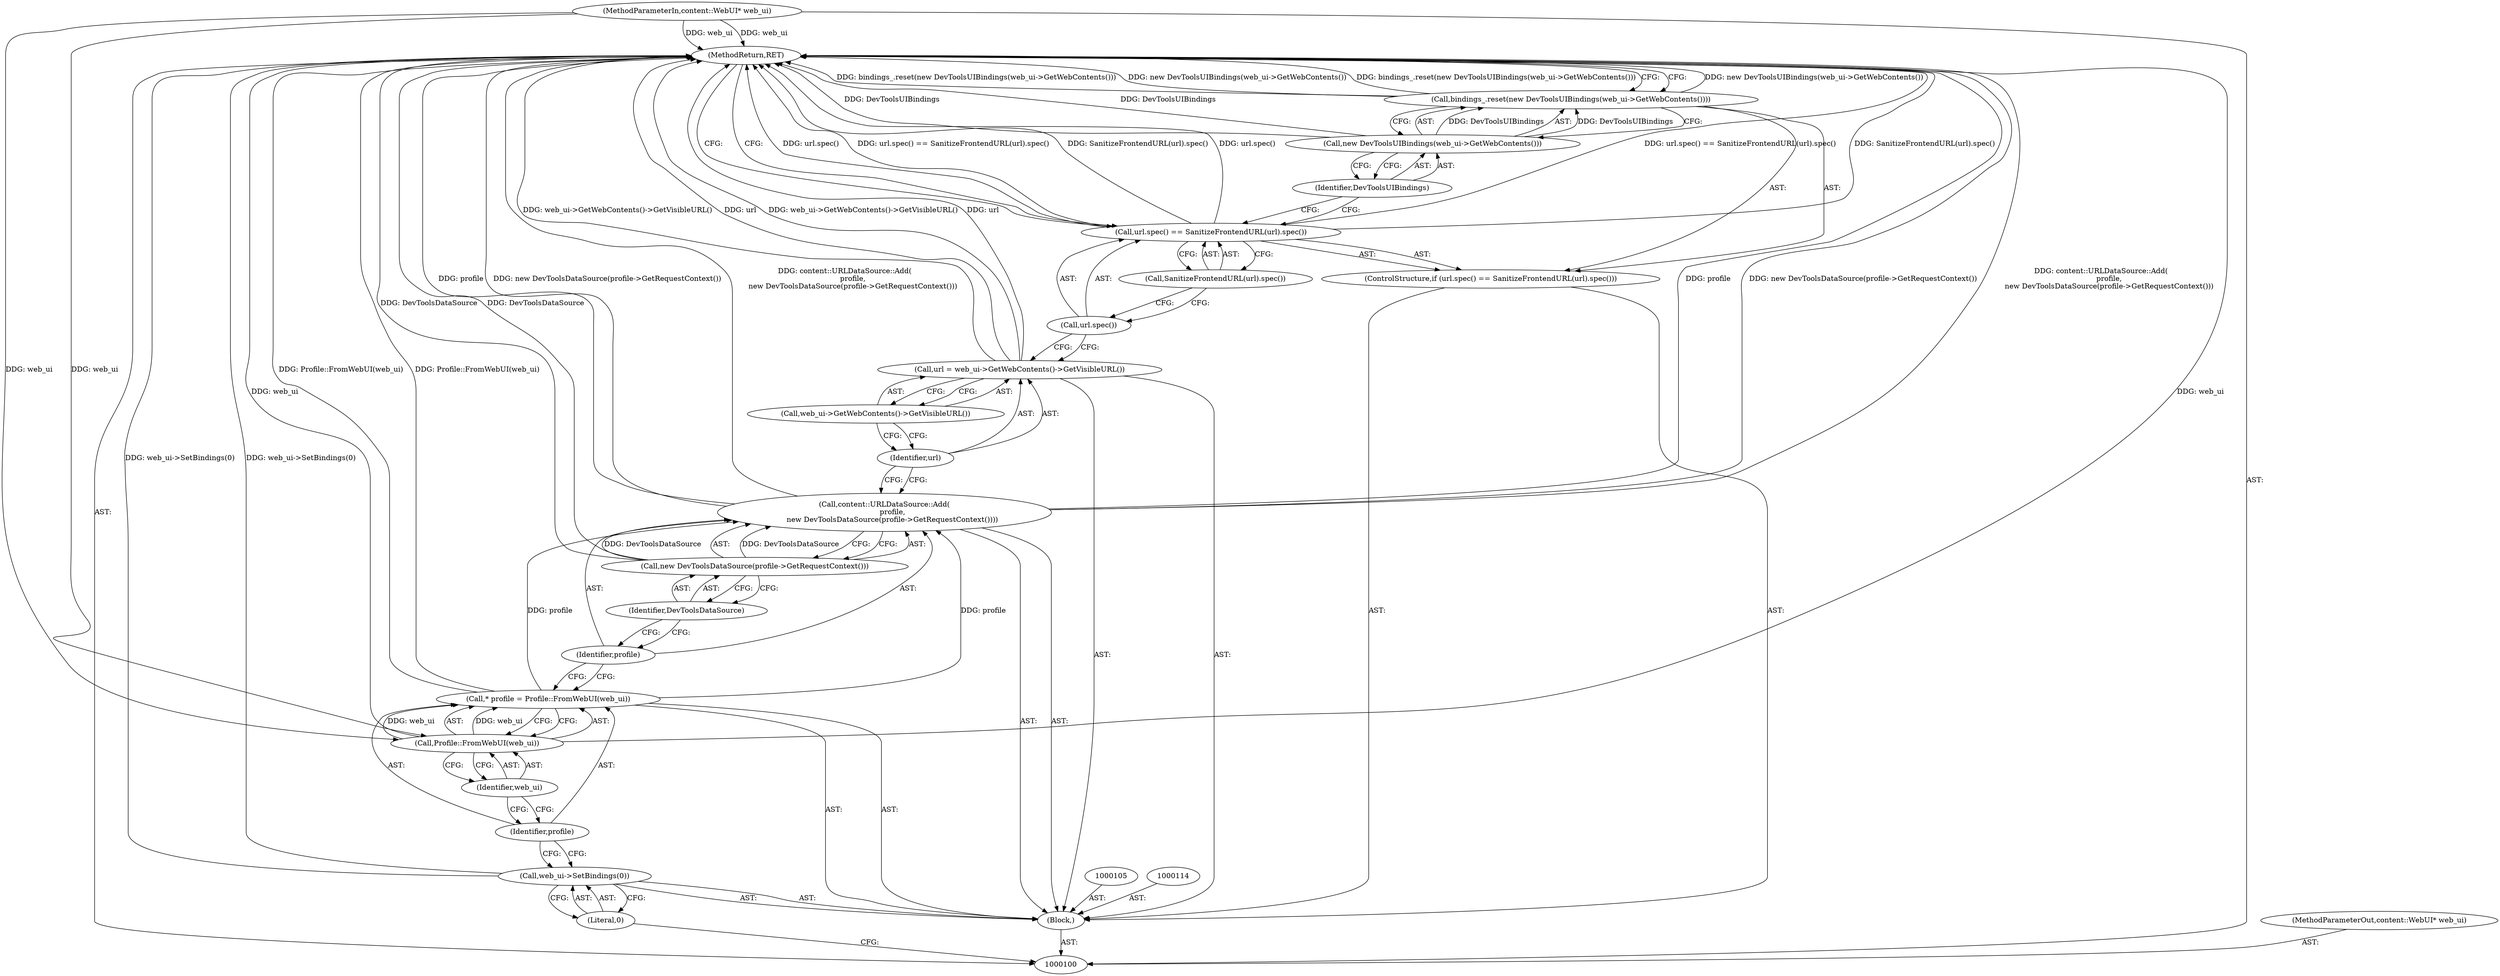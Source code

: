 digraph "0_Chrome_f865c2dfddb1d95af3a2467587c62566e3f7dfe4_1" {
"1000125" [label="(MethodReturn,RET)"];
"1000101" [label="(MethodParameterIn,content::WebUI* web_ui)"];
"1000173" [label="(MethodParameterOut,content::WebUI* web_ui)"];
"1000118" [label="(ControlStructure,if (url.spec() == SanitizeFrontendURL(url).spec()))"];
"1000121" [label="(Call,SanitizeFrontendURL(url).spec())"];
"1000119" [label="(Call,url.spec() == SanitizeFrontendURL(url).spec())"];
"1000120" [label="(Call,url.spec())"];
"1000123" [label="(Call,new DevToolsUIBindings(web_ui->GetWebContents()))"];
"1000124" [label="(Identifier,DevToolsUIBindings)"];
"1000122" [label="(Call,bindings_.reset(new DevToolsUIBindings(web_ui->GetWebContents())))"];
"1000102" [label="(Block,)"];
"1000104" [label="(Literal,0)"];
"1000103" [label="(Call,web_ui->SetBindings(0))"];
"1000106" [label="(Call,* profile = Profile::FromWebUI(web_ui))"];
"1000107" [label="(Identifier,profile)"];
"1000108" [label="(Call,Profile::FromWebUI(web_ui))"];
"1000109" [label="(Identifier,web_ui)"];
"1000110" [label="(Call,content::URLDataSource::Add(\n       profile,\n       new DevToolsDataSource(profile->GetRequestContext())))"];
"1000111" [label="(Identifier,profile)"];
"1000113" [label="(Identifier,DevToolsDataSource)"];
"1000112" [label="(Call,new DevToolsDataSource(profile->GetRequestContext()))"];
"1000117" [label="(Call,web_ui->GetWebContents()->GetVisibleURL())"];
"1000115" [label="(Call,url = web_ui->GetWebContents()->GetVisibleURL())"];
"1000116" [label="(Identifier,url)"];
"1000125" -> "1000100"  [label="AST: "];
"1000125" -> "1000122"  [label="CFG: "];
"1000125" -> "1000119"  [label="CFG: "];
"1000115" -> "1000125"  [label="DDG: web_ui->GetWebContents()->GetVisibleURL()"];
"1000115" -> "1000125"  [label="DDG: url"];
"1000106" -> "1000125"  [label="DDG: Profile::FromWebUI(web_ui)"];
"1000122" -> "1000125"  [label="DDG: new DevToolsUIBindings(web_ui->GetWebContents())"];
"1000122" -> "1000125"  [label="DDG: bindings_.reset(new DevToolsUIBindings(web_ui->GetWebContents()))"];
"1000103" -> "1000125"  [label="DDG: web_ui->SetBindings(0)"];
"1000110" -> "1000125"  [label="DDG: new DevToolsDataSource(profile->GetRequestContext())"];
"1000110" -> "1000125"  [label="DDG: content::URLDataSource::Add(\n       profile,\n       new DevToolsDataSource(profile->GetRequestContext()))"];
"1000110" -> "1000125"  [label="DDG: profile"];
"1000119" -> "1000125"  [label="DDG: url.spec() == SanitizeFrontendURL(url).spec()"];
"1000119" -> "1000125"  [label="DDG: SanitizeFrontendURL(url).spec()"];
"1000119" -> "1000125"  [label="DDG: url.spec()"];
"1000123" -> "1000125"  [label="DDG: DevToolsUIBindings"];
"1000112" -> "1000125"  [label="DDG: DevToolsDataSource"];
"1000101" -> "1000125"  [label="DDG: web_ui"];
"1000108" -> "1000125"  [label="DDG: web_ui"];
"1000101" -> "1000100"  [label="AST: "];
"1000101" -> "1000125"  [label="DDG: web_ui"];
"1000101" -> "1000108"  [label="DDG: web_ui"];
"1000173" -> "1000100"  [label="AST: "];
"1000118" -> "1000102"  [label="AST: "];
"1000119" -> "1000118"  [label="AST: "];
"1000122" -> "1000118"  [label="AST: "];
"1000121" -> "1000119"  [label="AST: "];
"1000121" -> "1000120"  [label="CFG: "];
"1000119" -> "1000121"  [label="CFG: "];
"1000119" -> "1000118"  [label="AST: "];
"1000119" -> "1000121"  [label="CFG: "];
"1000120" -> "1000119"  [label="AST: "];
"1000121" -> "1000119"  [label="AST: "];
"1000124" -> "1000119"  [label="CFG: "];
"1000125" -> "1000119"  [label="CFG: "];
"1000119" -> "1000125"  [label="DDG: url.spec() == SanitizeFrontendURL(url).spec()"];
"1000119" -> "1000125"  [label="DDG: SanitizeFrontendURL(url).spec()"];
"1000119" -> "1000125"  [label="DDG: url.spec()"];
"1000120" -> "1000119"  [label="AST: "];
"1000120" -> "1000115"  [label="CFG: "];
"1000121" -> "1000120"  [label="CFG: "];
"1000123" -> "1000122"  [label="AST: "];
"1000123" -> "1000124"  [label="CFG: "];
"1000124" -> "1000123"  [label="AST: "];
"1000122" -> "1000123"  [label="CFG: "];
"1000123" -> "1000125"  [label="DDG: DevToolsUIBindings"];
"1000123" -> "1000122"  [label="DDG: DevToolsUIBindings"];
"1000124" -> "1000123"  [label="AST: "];
"1000124" -> "1000119"  [label="CFG: "];
"1000123" -> "1000124"  [label="CFG: "];
"1000122" -> "1000118"  [label="AST: "];
"1000122" -> "1000123"  [label="CFG: "];
"1000123" -> "1000122"  [label="AST: "];
"1000125" -> "1000122"  [label="CFG: "];
"1000122" -> "1000125"  [label="DDG: new DevToolsUIBindings(web_ui->GetWebContents())"];
"1000122" -> "1000125"  [label="DDG: bindings_.reset(new DevToolsUIBindings(web_ui->GetWebContents()))"];
"1000123" -> "1000122"  [label="DDG: DevToolsUIBindings"];
"1000102" -> "1000100"  [label="AST: "];
"1000103" -> "1000102"  [label="AST: "];
"1000105" -> "1000102"  [label="AST: "];
"1000106" -> "1000102"  [label="AST: "];
"1000110" -> "1000102"  [label="AST: "];
"1000114" -> "1000102"  [label="AST: "];
"1000115" -> "1000102"  [label="AST: "];
"1000118" -> "1000102"  [label="AST: "];
"1000104" -> "1000103"  [label="AST: "];
"1000104" -> "1000100"  [label="CFG: "];
"1000103" -> "1000104"  [label="CFG: "];
"1000103" -> "1000102"  [label="AST: "];
"1000103" -> "1000104"  [label="CFG: "];
"1000104" -> "1000103"  [label="AST: "];
"1000107" -> "1000103"  [label="CFG: "];
"1000103" -> "1000125"  [label="DDG: web_ui->SetBindings(0)"];
"1000106" -> "1000102"  [label="AST: "];
"1000106" -> "1000108"  [label="CFG: "];
"1000107" -> "1000106"  [label="AST: "];
"1000108" -> "1000106"  [label="AST: "];
"1000111" -> "1000106"  [label="CFG: "];
"1000106" -> "1000125"  [label="DDG: Profile::FromWebUI(web_ui)"];
"1000108" -> "1000106"  [label="DDG: web_ui"];
"1000106" -> "1000110"  [label="DDG: profile"];
"1000107" -> "1000106"  [label="AST: "];
"1000107" -> "1000103"  [label="CFG: "];
"1000109" -> "1000107"  [label="CFG: "];
"1000108" -> "1000106"  [label="AST: "];
"1000108" -> "1000109"  [label="CFG: "];
"1000109" -> "1000108"  [label="AST: "];
"1000106" -> "1000108"  [label="CFG: "];
"1000108" -> "1000125"  [label="DDG: web_ui"];
"1000108" -> "1000106"  [label="DDG: web_ui"];
"1000101" -> "1000108"  [label="DDG: web_ui"];
"1000109" -> "1000108"  [label="AST: "];
"1000109" -> "1000107"  [label="CFG: "];
"1000108" -> "1000109"  [label="CFG: "];
"1000110" -> "1000102"  [label="AST: "];
"1000110" -> "1000112"  [label="CFG: "];
"1000111" -> "1000110"  [label="AST: "];
"1000112" -> "1000110"  [label="AST: "];
"1000116" -> "1000110"  [label="CFG: "];
"1000110" -> "1000125"  [label="DDG: new DevToolsDataSource(profile->GetRequestContext())"];
"1000110" -> "1000125"  [label="DDG: content::URLDataSource::Add(\n       profile,\n       new DevToolsDataSource(profile->GetRequestContext()))"];
"1000110" -> "1000125"  [label="DDG: profile"];
"1000106" -> "1000110"  [label="DDG: profile"];
"1000112" -> "1000110"  [label="DDG: DevToolsDataSource"];
"1000111" -> "1000110"  [label="AST: "];
"1000111" -> "1000106"  [label="CFG: "];
"1000113" -> "1000111"  [label="CFG: "];
"1000113" -> "1000112"  [label="AST: "];
"1000113" -> "1000111"  [label="CFG: "];
"1000112" -> "1000113"  [label="CFG: "];
"1000112" -> "1000110"  [label="AST: "];
"1000112" -> "1000113"  [label="CFG: "];
"1000113" -> "1000112"  [label="AST: "];
"1000110" -> "1000112"  [label="CFG: "];
"1000112" -> "1000125"  [label="DDG: DevToolsDataSource"];
"1000112" -> "1000110"  [label="DDG: DevToolsDataSource"];
"1000117" -> "1000115"  [label="AST: "];
"1000117" -> "1000116"  [label="CFG: "];
"1000115" -> "1000117"  [label="CFG: "];
"1000115" -> "1000102"  [label="AST: "];
"1000115" -> "1000117"  [label="CFG: "];
"1000116" -> "1000115"  [label="AST: "];
"1000117" -> "1000115"  [label="AST: "];
"1000120" -> "1000115"  [label="CFG: "];
"1000115" -> "1000125"  [label="DDG: web_ui->GetWebContents()->GetVisibleURL()"];
"1000115" -> "1000125"  [label="DDG: url"];
"1000116" -> "1000115"  [label="AST: "];
"1000116" -> "1000110"  [label="CFG: "];
"1000117" -> "1000116"  [label="CFG: "];
}
